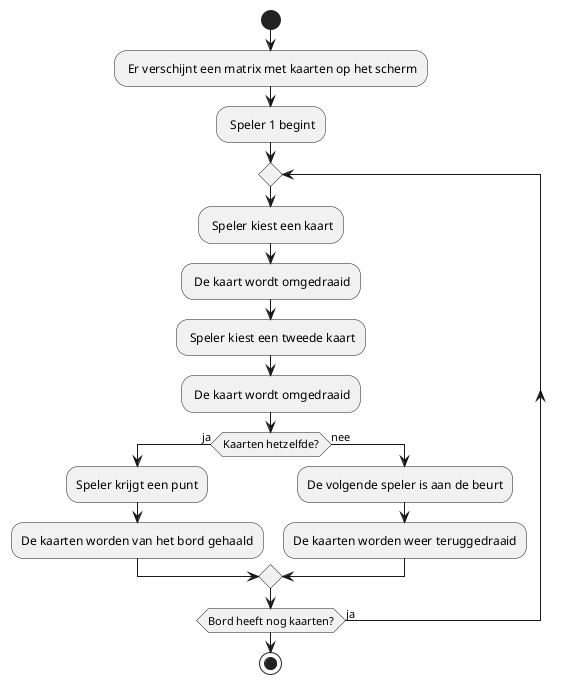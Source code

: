 @startuml

start

: Er verschijnt een matrix met kaarten op het scherm;
: Speler 1 begint;
repeat
: Speler kiest een kaart;
: De kaart wordt omgedraaid;
: Speler kiest een tweede kaart;
: De kaart wordt omgedraaid;
if (Kaarten hetzelfde?) then (ja)
   :Speler krijgt een punt;
   :De kaarten worden van het bord gehaald;
else (nee)
   :De volgende speler is aan de beurt;
   :De kaarten worden weer teruggedraaid;
endif

repeat while (Bord heeft nog kaarten?) is (ja)

stop

@enduml
